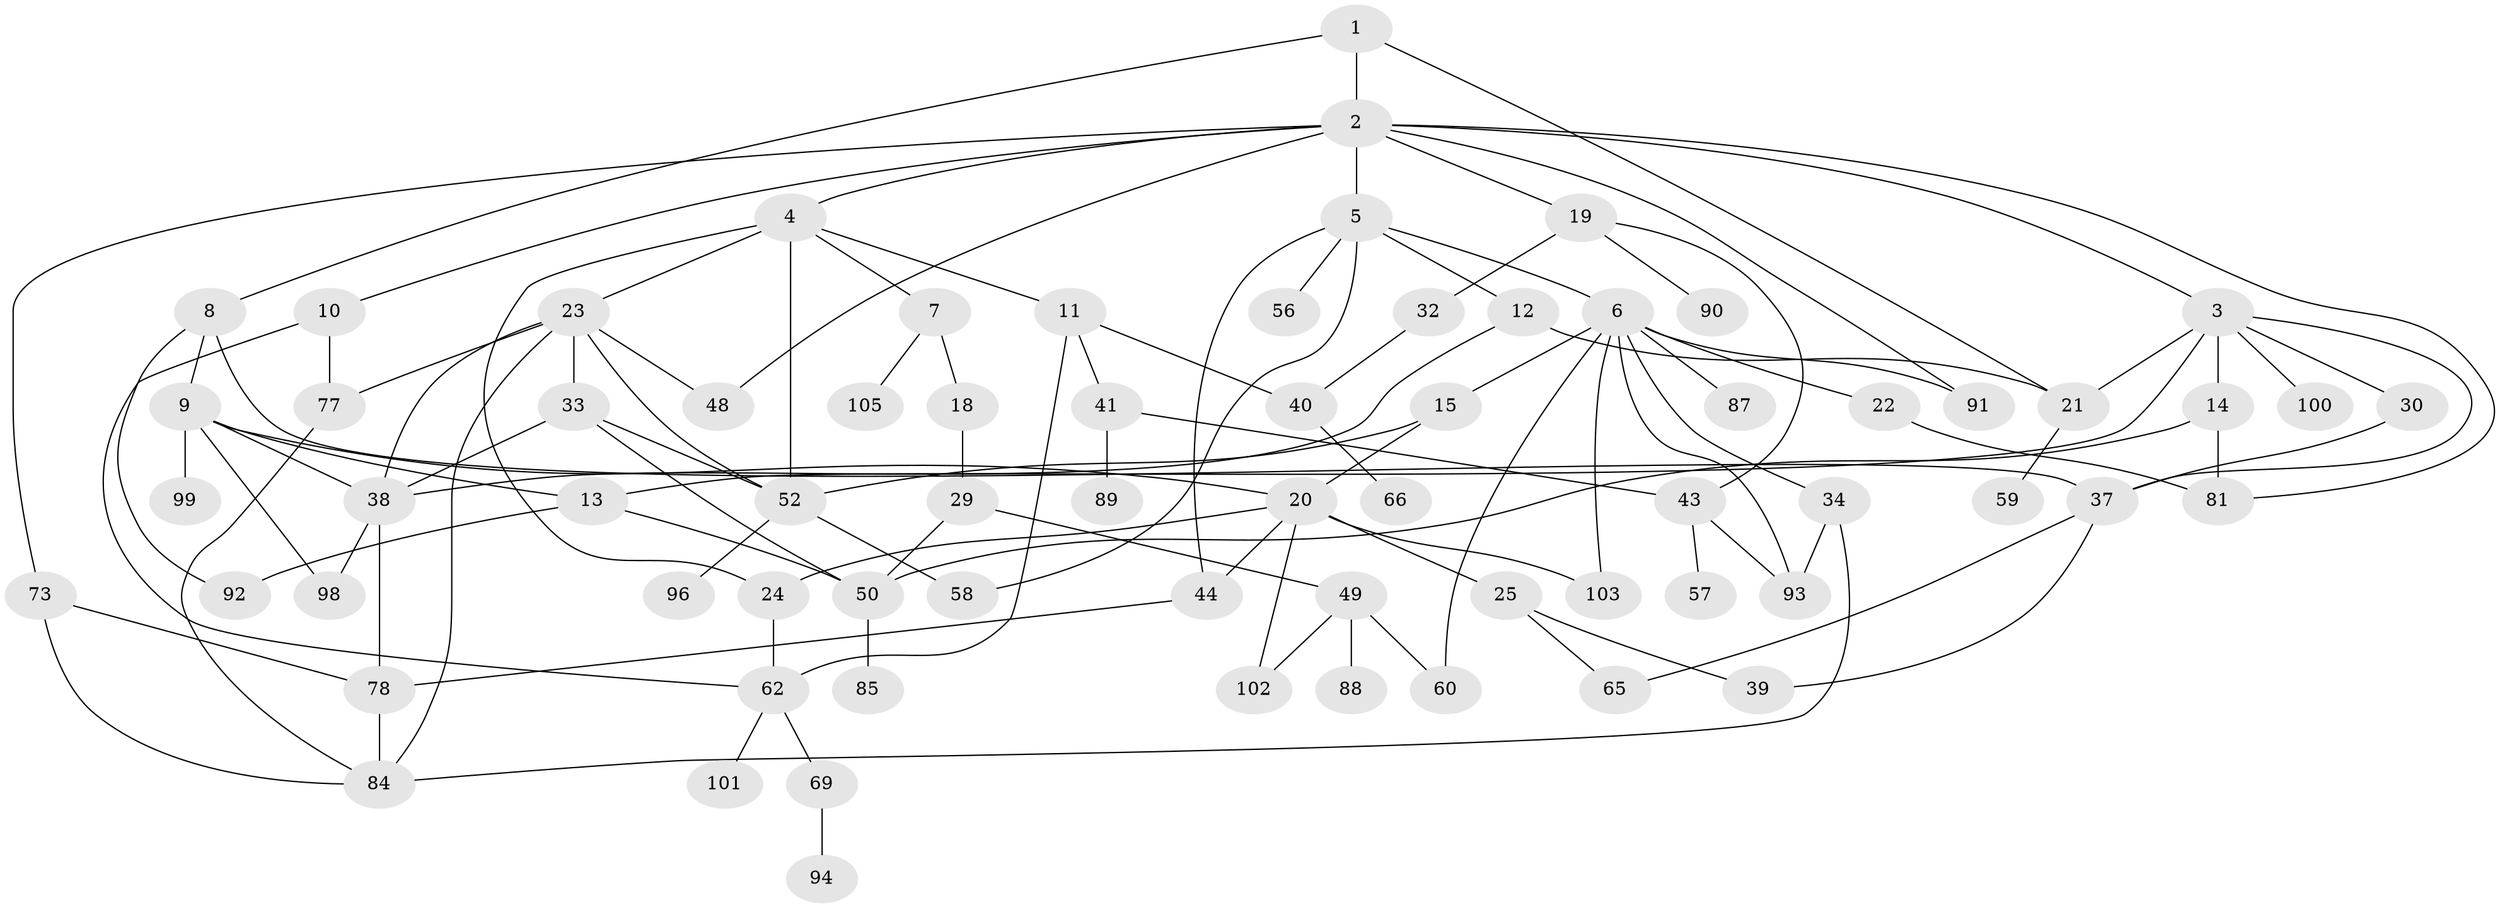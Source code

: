 // Generated by graph-tools (version 1.1) at 2025/51/02/27/25 19:51:38]
// undirected, 70 vertices, 111 edges
graph export_dot {
graph [start="1"]
  node [color=gray90,style=filled];
  1;
  2 [super="+16"];
  3 [super="+27"];
  4 [super="+79"];
  5 [super="+26"];
  6 [super="+17"];
  7;
  8 [super="+31"];
  9 [super="+74"];
  10;
  11 [super="+42"];
  12;
  13 [super="+36"];
  14;
  15;
  18 [super="+67"];
  19 [super="+75"];
  20 [super="+46"];
  21 [super="+35"];
  22;
  23 [super="+28"];
  24;
  25 [super="+55"];
  29 [super="+61"];
  30 [super="+70"];
  32 [super="+51"];
  33 [super="+95"];
  34 [super="+72"];
  37;
  38 [super="+80"];
  39 [super="+45"];
  40;
  41;
  43 [super="+53"];
  44 [super="+47"];
  48;
  49 [super="+71"];
  50 [super="+64"];
  52 [super="+54"];
  56;
  57;
  58;
  59 [super="+83"];
  60 [super="+63"];
  62 [super="+68"];
  65;
  66;
  69 [super="+76"];
  73;
  77 [super="+104"];
  78 [super="+82"];
  81 [super="+97"];
  84 [super="+86"];
  85;
  87;
  88;
  89;
  90;
  91;
  92;
  93;
  94;
  96;
  98;
  99;
  100;
  101;
  102;
  103;
  105;
  1 -- 2;
  1 -- 8;
  1 -- 21;
  2 -- 3;
  2 -- 4;
  2 -- 5;
  2 -- 10;
  2 -- 48;
  2 -- 73;
  2 -- 19;
  2 -- 81;
  2 -- 91;
  3 -- 14;
  3 -- 100;
  3 -- 21;
  3 -- 37;
  3 -- 30;
  3 -- 13;
  4 -- 7;
  4 -- 11;
  4 -- 23;
  4 -- 24;
  4 -- 52;
  5 -- 6;
  5 -- 12;
  5 -- 56;
  5 -- 58;
  5 -- 44;
  6 -- 15;
  6 -- 103;
  6 -- 34;
  6 -- 22;
  6 -- 87;
  6 -- 91;
  6 -- 60;
  6 -- 93;
  7 -- 18;
  7 -- 105;
  8 -- 9;
  8 -- 92;
  8 -- 37;
  9 -- 13;
  9 -- 98;
  9 -- 99;
  9 -- 20;
  9 -- 38;
  10 -- 77;
  10 -- 62;
  11 -- 41;
  11 -- 40;
  11 -- 62;
  12 -- 38;
  12 -- 21;
  13 -- 50;
  13 -- 92;
  14 -- 50;
  14 -- 81;
  15 -- 20;
  15 -- 52 [weight=2];
  18 -- 29;
  19 -- 32;
  19 -- 90;
  19 -- 43;
  20 -- 25;
  20 -- 24;
  20 -- 103;
  20 -- 102;
  20 -- 44;
  21 -- 59;
  22 -- 81;
  23 -- 38;
  23 -- 48;
  23 -- 77;
  23 -- 52;
  23 -- 84;
  23 -- 33;
  24 -- 62;
  25 -- 39;
  25 -- 65;
  29 -- 49;
  29 -- 50;
  30 -- 37;
  32 -- 40;
  33 -- 38;
  33 -- 52;
  33 -- 50;
  34 -- 93;
  34 -- 84;
  37 -- 39;
  37 -- 65;
  38 -- 98;
  38 -- 78;
  40 -- 66;
  41 -- 43;
  41 -- 89;
  43 -- 57;
  43 -- 93;
  44 -- 78;
  49 -- 60;
  49 -- 102;
  49 -- 88;
  50 -- 85;
  52 -- 96;
  52 -- 58;
  62 -- 69;
  62 -- 101;
  69 -- 94;
  73 -- 78;
  73 -- 84;
  77 -- 84;
  78 -- 84;
}
